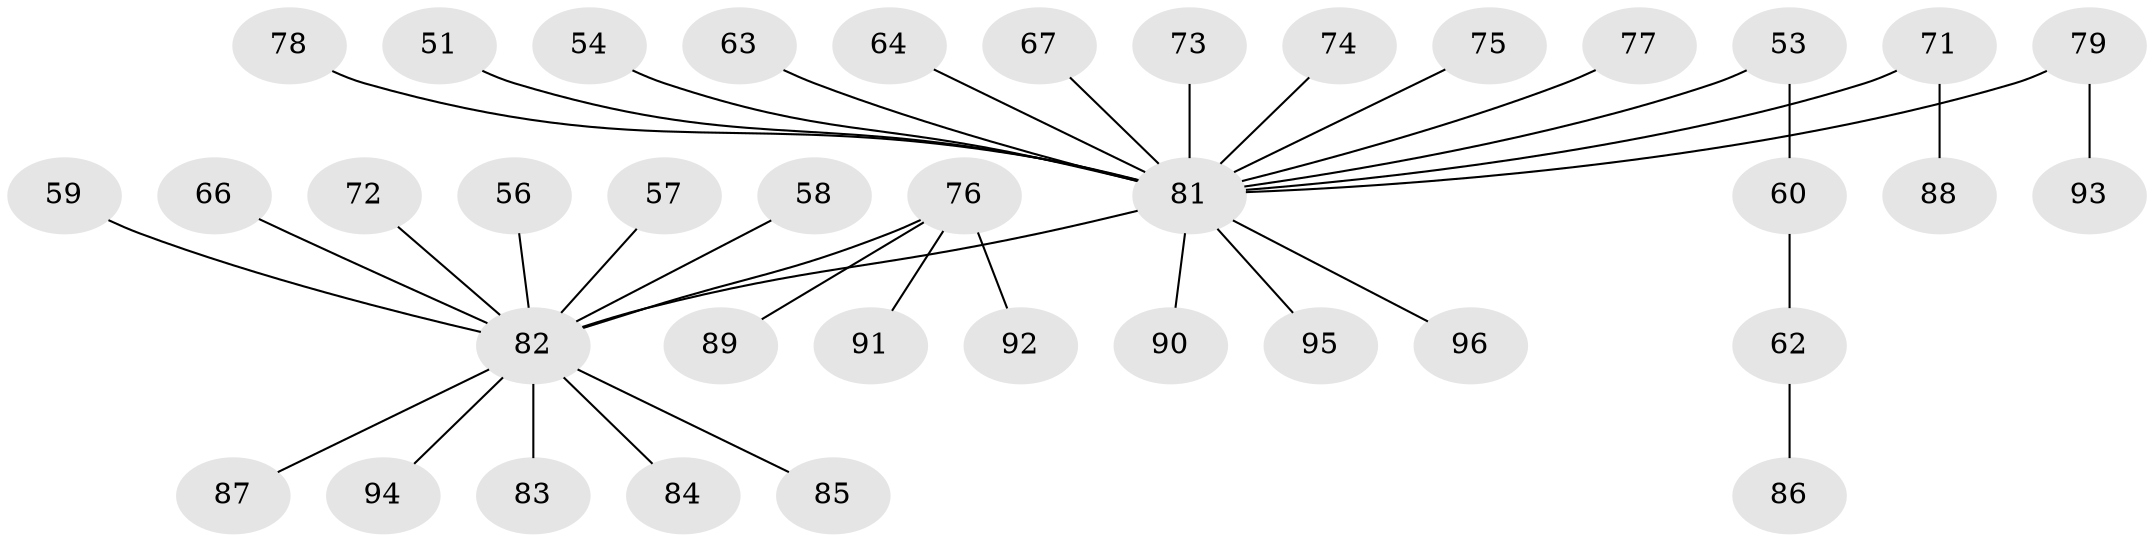 // original degree distribution, {4: 0.07291666666666667, 6: 0.010416666666666666, 2: 0.25, 3: 0.09375, 1: 0.5208333333333334, 5: 0.03125, 7: 0.010416666666666666, 9: 0.010416666666666666}
// Generated by graph-tools (version 1.1) at 2025/57/03/04/25 21:57:11]
// undirected, 38 vertices, 37 edges
graph export_dot {
graph [start="1"]
  node [color=gray90,style=filled];
  51;
  53;
  54;
  56 [super="+26+36"];
  57 [super="+12"];
  58;
  59;
  60;
  62;
  63;
  64 [super="+34"];
  66;
  67;
  71;
  72;
  73;
  74;
  75;
  76 [super="+32"];
  77;
  78;
  79;
  81 [super="+27+80+23+61+68+21+29+70+37+42+44+45+46+47+50+48"];
  82 [super="+38+69+65+43"];
  83;
  84;
  85;
  86;
  87;
  88;
  89;
  90;
  91;
  92;
  93;
  94 [super="+39"];
  95;
  96;
  51 -- 81;
  53 -- 60;
  53 -- 81;
  54 -- 81;
  56 -- 82;
  57 -- 82;
  58 -- 82;
  59 -- 82;
  60 -- 62;
  62 -- 86;
  63 -- 81;
  64 -- 81;
  66 -- 82;
  67 -- 81;
  71 -- 88;
  71 -- 81;
  72 -- 82;
  73 -- 81;
  74 -- 81;
  75 -- 81;
  76 -- 89;
  76 -- 91;
  76 -- 92;
  76 -- 82;
  77 -- 81;
  78 -- 81;
  79 -- 93;
  79 -- 81;
  81 -- 90;
  81 -- 95;
  81 -- 96;
  81 -- 82;
  82 -- 83;
  82 -- 85;
  82 -- 87;
  82 -- 94;
  82 -- 84;
}
